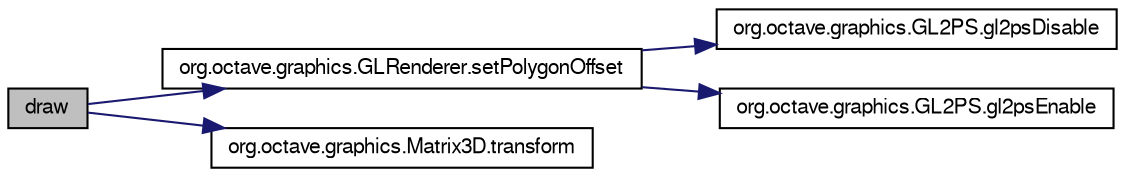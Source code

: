 digraph G
{
  edge [fontname="FreeSans",fontsize="10",labelfontname="FreeSans",labelfontsize="10"];
  node [fontname="FreeSans",fontsize="10",shape=record];
  rankdir="LR";
  Node1 [label="draw",height=0.2,width=0.4,color="black", fillcolor="grey75", style="filled" fontcolor="black"];
  Node1 -> Node2 [color="midnightblue",fontsize="10",style="solid",fontname="FreeSans"];
  Node2 [label="org.octave.graphics.GLRenderer.setPolygonOffset",height=0.2,width=0.4,color="black", fillcolor="white", style="filled",URL="$classorg_1_1octave_1_1graphics_1_1_g_l_renderer.html#ac393b57b4014b76b6780aa0e15d5e9fb"];
  Node2 -> Node3 [color="midnightblue",fontsize="10",style="solid",fontname="FreeSans"];
  Node3 [label="org.octave.graphics.GL2PS.gl2psDisable",height=0.2,width=0.4,color="black", fillcolor="white", style="filled",URL="$classorg_1_1octave_1_1graphics_1_1_g_l2_p_s.html#acb51fd51c47f35fd66c5d4380a004532"];
  Node2 -> Node4 [color="midnightblue",fontsize="10",style="solid",fontname="FreeSans"];
  Node4 [label="org.octave.graphics.GL2PS.gl2psEnable",height=0.2,width=0.4,color="black", fillcolor="white", style="filled",URL="$classorg_1_1octave_1_1graphics_1_1_g_l2_p_s.html#acf1145cfa3765f5ed5055f2829bfc7c3"];
  Node1 -> Node5 [color="midnightblue",fontsize="10",style="solid",fontname="FreeSans"];
  Node5 [label="org.octave.graphics.Matrix3D.transform",height=0.2,width=0.4,color="black", fillcolor="white", style="filled",URL="$classorg_1_1octave_1_1graphics_1_1_matrix3_d.html#a3cdda87901befb4eab448cdd87338f5a"];
}
